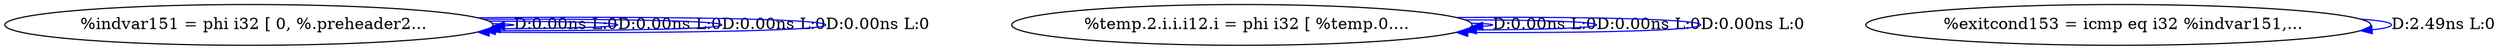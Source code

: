 digraph {
Node0x36ee180[label="  %indvar151 = phi i32 [ 0, %.preheader2..."];
Node0x36ee180 -> Node0x36ee180[label="D:0.00ns L:0",color=blue];
Node0x36ee180 -> Node0x36ee180[label="D:0.00ns L:0",color=blue];
Node0x36ee180 -> Node0x36ee180[label="D:0.00ns L:0",color=blue];
Node0x36ee180 -> Node0x36ee180[label="D:0.00ns L:0",color=blue];
Node0x36ee260[label="  %temp.2.i.i.i12.i = phi i32 [ %temp.0...."];
Node0x36ee260 -> Node0x36ee260[label="D:0.00ns L:0",color=blue];
Node0x36ee260 -> Node0x36ee260[label="D:0.00ns L:0",color=blue];
Node0x36ee260 -> Node0x36ee260[label="D:0.00ns L:0",color=blue];
Node0x36ee340[label="  %exitcond153 = icmp eq i32 %indvar151,..."];
Node0x36ee340 -> Node0x36ee340[label="D:2.49ns L:0",color=blue];
}
